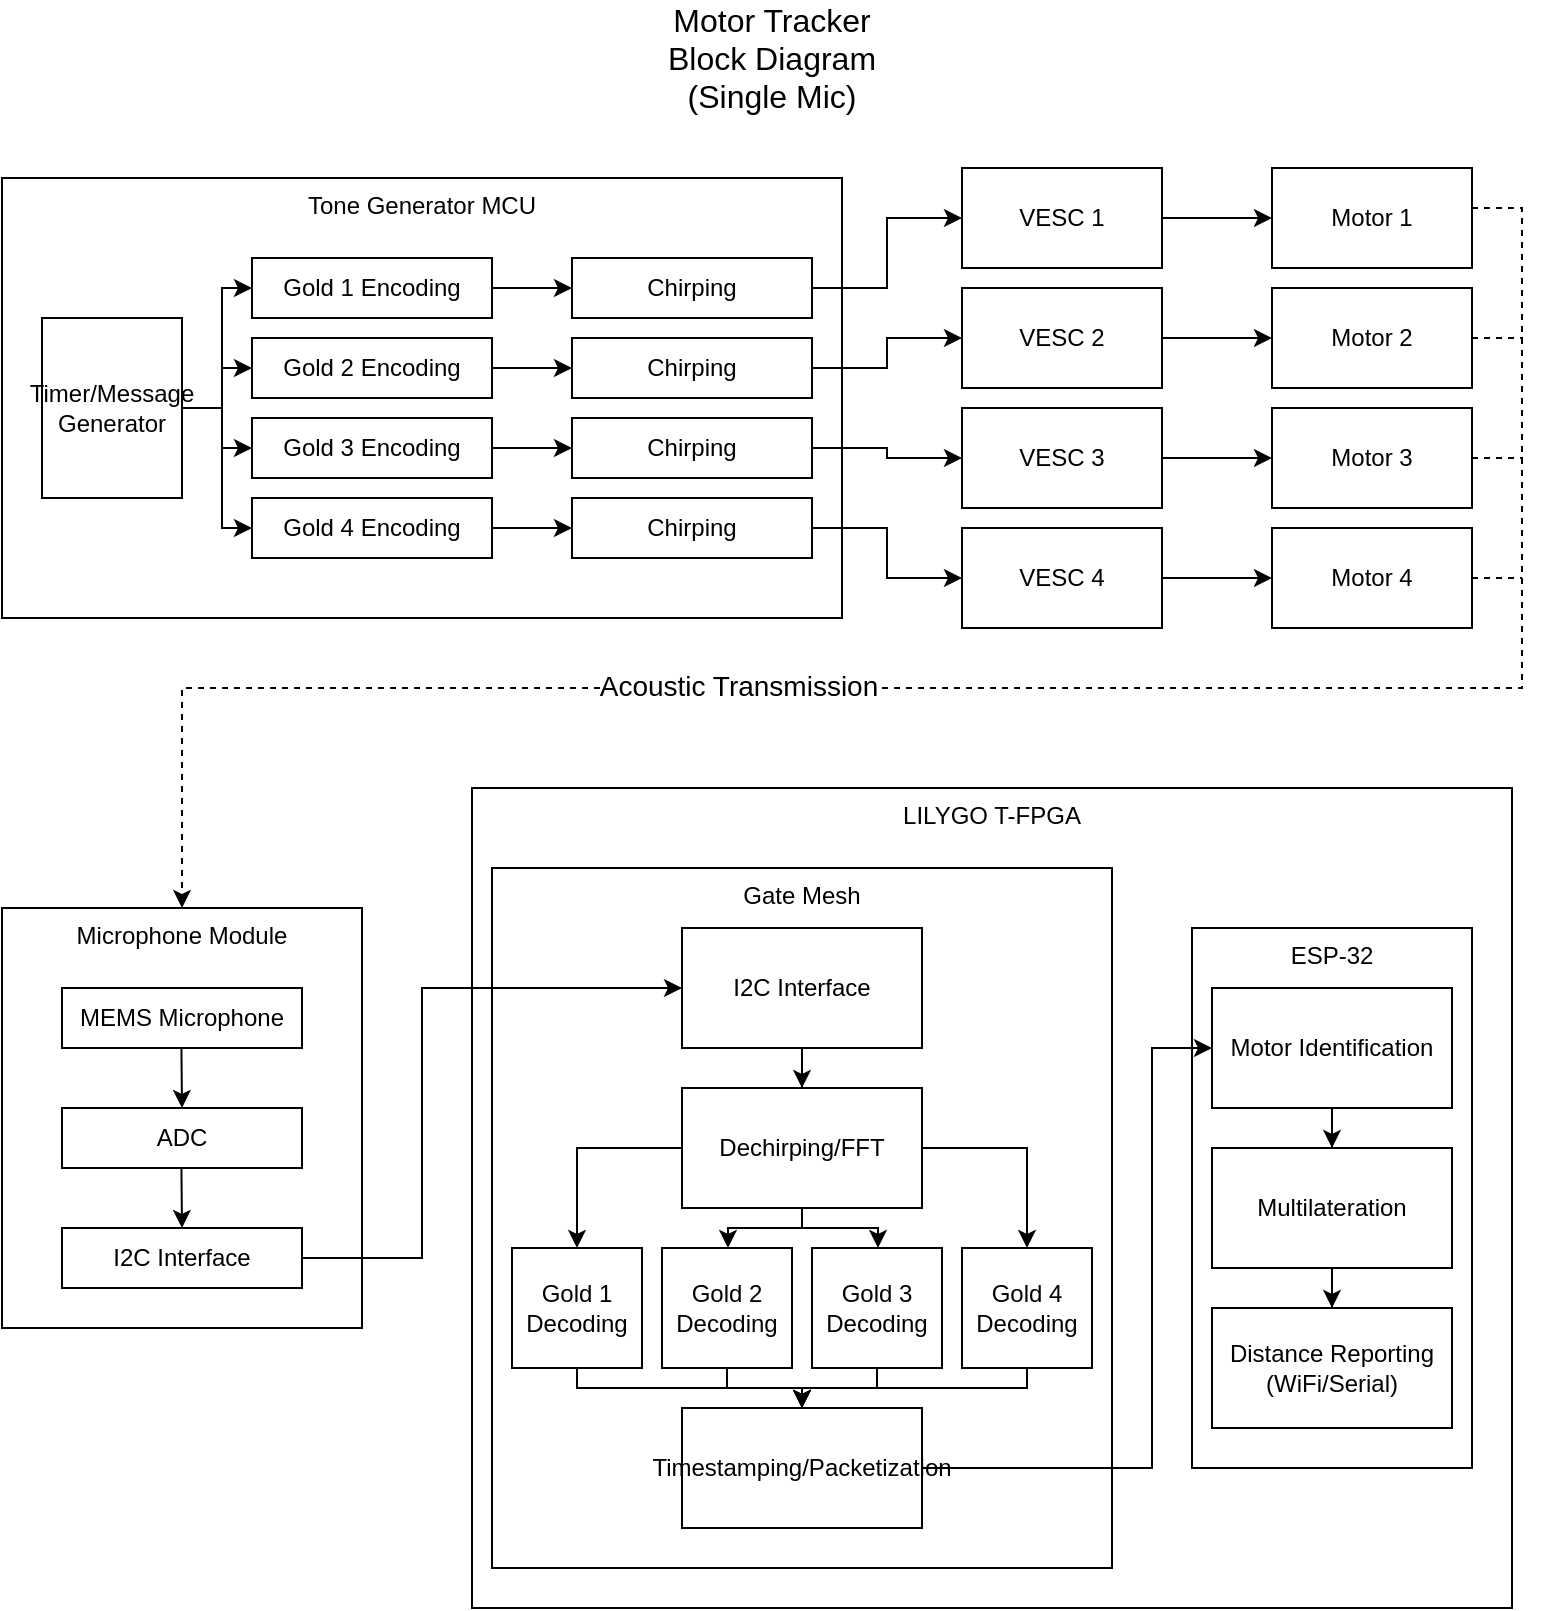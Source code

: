 <mxfile version="28.1.2">
  <diagram name="Page-1" id="JiWPZ9h_1q2T4OyDSVtu">
    <mxGraphModel dx="772" dy="1579" grid="1" gridSize="10" guides="1" tooltips="1" connect="1" arrows="1" fold="1" page="1" pageScale="1" pageWidth="850" pageHeight="1100" math="0" shadow="0">
      <root>
        <mxCell id="0" />
        <mxCell id="1" parent="0" />
        <mxCell id="axjzoKotY6OT-XX8PcPx-15" value="LILYGO T-FPGA" style="rounded=0;whiteSpace=wrap;html=1;verticalAlign=top;" parent="1" vertex="1">
          <mxGeometry x="275" y="390" width="520" height="410" as="geometry" />
        </mxCell>
        <mxCell id="axjzoKotY6OT-XX8PcPx-2" value="Motor Tracker Block Diagram (Single Mic)" style="text;html=1;align=center;verticalAlign=middle;whiteSpace=wrap;rounded=0;fontSize=16;" parent="1" vertex="1">
          <mxGeometry x="365" y="10" width="120" height="30" as="geometry" />
        </mxCell>
        <mxCell id="axjzoKotY6OT-XX8PcPx-4" value="Microphone Module" style="rounded=0;whiteSpace=wrap;html=1;verticalAlign=top;" parent="1" vertex="1">
          <mxGeometry x="40" y="450" width="180" height="210" as="geometry" />
        </mxCell>
        <mxCell id="axjzoKotY6OT-XX8PcPx-5" value="MEMS Microphone" style="rounded=0;whiteSpace=wrap;html=1;" parent="1" vertex="1">
          <mxGeometry x="70" y="490" width="120" height="30" as="geometry" />
        </mxCell>
        <mxCell id="axjzoKotY6OT-XX8PcPx-6" value="ADC" style="rounded=0;whiteSpace=wrap;html=1;" parent="1" vertex="1">
          <mxGeometry x="70" y="550" width="120" height="30" as="geometry" />
        </mxCell>
        <mxCell id="axjzoKotY6OT-XX8PcPx-7" value="" style="endArrow=classic;html=1;rounded=0;entryX=0.5;entryY=0;entryDx=0;entryDy=0;" parent="1" target="axjzoKotY6OT-XX8PcPx-6" edge="1">
          <mxGeometry width="50" height="50" relative="1" as="geometry">
            <mxPoint x="129.71" y="520" as="sourcePoint" />
            <mxPoint x="129.71" y="570" as="targetPoint" />
          </mxGeometry>
        </mxCell>
        <mxCell id="axjzoKotY6OT-XX8PcPx-21" value="Gate Mesh" style="rounded=0;whiteSpace=wrap;html=1;verticalAlign=top;" parent="1" vertex="1">
          <mxGeometry x="285" y="430" width="310" height="350" as="geometry" />
        </mxCell>
        <mxCell id="axjzoKotY6OT-XX8PcPx-23" style="edgeStyle=orthogonalEdgeStyle;rounded=0;orthogonalLoop=1;jettySize=auto;html=1;entryX=0;entryY=0.5;entryDx=0;entryDy=0;" parent="1" source="axjzoKotY6OT-XX8PcPx-9" target="axjzoKotY6OT-XX8PcPx-13" edge="1">
          <mxGeometry relative="1" as="geometry">
            <Array as="points">
              <mxPoint x="250" y="625" />
              <mxPoint x="250" y="490" />
            </Array>
          </mxGeometry>
        </mxCell>
        <mxCell id="axjzoKotY6OT-XX8PcPx-9" value="&lt;div&gt;I2C Interface&lt;/div&gt;" style="rounded=0;whiteSpace=wrap;html=1;" parent="1" vertex="1">
          <mxGeometry x="70" y="610" width="120" height="30" as="geometry" />
        </mxCell>
        <mxCell id="axjzoKotY6OT-XX8PcPx-10" value="" style="endArrow=classic;html=1;rounded=0;entryX=0.5;entryY=0;entryDx=0;entryDy=0;" parent="1" target="axjzoKotY6OT-XX8PcPx-9" edge="1">
          <mxGeometry width="50" height="50" relative="1" as="geometry">
            <mxPoint x="129.71" y="580" as="sourcePoint" />
            <mxPoint x="129.71" y="630" as="targetPoint" />
          </mxGeometry>
        </mxCell>
        <mxCell id="axjzoKotY6OT-XX8PcPx-19" style="edgeStyle=orthogonalEdgeStyle;rounded=0;orthogonalLoop=1;jettySize=auto;html=1;" parent="1" source="axjzoKotY6OT-XX8PcPx-13" target="axjzoKotY6OT-XX8PcPx-17" edge="1">
          <mxGeometry relative="1" as="geometry" />
        </mxCell>
        <mxCell id="axjzoKotY6OT-XX8PcPx-13" value="&lt;div&gt;I2C Interface&lt;/div&gt;" style="rounded=0;whiteSpace=wrap;html=1;" parent="1" vertex="1">
          <mxGeometry x="380" y="460" width="120" height="60" as="geometry" />
        </mxCell>
        <mxCell id="KkfcDGEK2xUWVViiMSnf-19" style="edgeStyle=orthogonalEdgeStyle;rounded=0;orthogonalLoop=1;jettySize=auto;html=1;entryX=0.5;entryY=0;entryDx=0;entryDy=0;" edge="1" parent="1" source="axjzoKotY6OT-XX8PcPx-17" target="axjzoKotY6OT-XX8PcPx-20">
          <mxGeometry relative="1" as="geometry" />
        </mxCell>
        <mxCell id="KkfcDGEK2xUWVViiMSnf-24" style="edgeStyle=orthogonalEdgeStyle;rounded=0;orthogonalLoop=1;jettySize=auto;html=1;" edge="1" parent="1" source="axjzoKotY6OT-XX8PcPx-17" target="KkfcDGEK2xUWVViiMSnf-15">
          <mxGeometry relative="1" as="geometry">
            <Array as="points">
              <mxPoint x="440" y="610" />
              <mxPoint x="403" y="610" />
            </Array>
          </mxGeometry>
        </mxCell>
        <mxCell id="KkfcDGEK2xUWVViiMSnf-25" style="edgeStyle=orthogonalEdgeStyle;rounded=0;orthogonalLoop=1;jettySize=auto;html=1;" edge="1" parent="1" source="axjzoKotY6OT-XX8PcPx-17" target="KkfcDGEK2xUWVViiMSnf-16">
          <mxGeometry relative="1" as="geometry">
            <Array as="points">
              <mxPoint x="440" y="610" />
              <mxPoint x="478" y="610" />
            </Array>
          </mxGeometry>
        </mxCell>
        <mxCell id="KkfcDGEK2xUWVViiMSnf-26" style="edgeStyle=orthogonalEdgeStyle;rounded=0;orthogonalLoop=1;jettySize=auto;html=1;" edge="1" parent="1" source="axjzoKotY6OT-XX8PcPx-17" target="KkfcDGEK2xUWVViiMSnf-17">
          <mxGeometry relative="1" as="geometry" />
        </mxCell>
        <mxCell id="axjzoKotY6OT-XX8PcPx-17" value="Dechirping/FFT" style="whiteSpace=wrap;html=1;rounded=0;" parent="1" vertex="1">
          <mxGeometry x="380" y="540" width="120" height="60" as="geometry" />
        </mxCell>
        <mxCell id="KkfcDGEK2xUWVViiMSnf-27" style="edgeStyle=orthogonalEdgeStyle;rounded=0;orthogonalLoop=1;jettySize=auto;html=1;" edge="1" parent="1" source="axjzoKotY6OT-XX8PcPx-20" target="KkfcDGEK2xUWVViiMSnf-2">
          <mxGeometry relative="1" as="geometry">
            <Array as="points">
              <mxPoint x="327" y="690" />
              <mxPoint x="440" y="690" />
            </Array>
          </mxGeometry>
        </mxCell>
        <mxCell id="axjzoKotY6OT-XX8PcPx-20" value="Gold 1 Decoding" style="rounded=0;whiteSpace=wrap;html=1;" parent="1" vertex="1">
          <mxGeometry x="295" y="620" width="65" height="60" as="geometry" />
        </mxCell>
        <mxCell id="axjzoKotY6OT-XX8PcPx-24" value="&lt;div&gt;ESP-32&lt;/div&gt;" style="rounded=0;whiteSpace=wrap;html=1;verticalAlign=top;" parent="1" vertex="1">
          <mxGeometry x="635" y="460" width="140" height="270" as="geometry" />
        </mxCell>
        <mxCell id="KkfcDGEK2xUWVViiMSnf-7" style="edgeStyle=orthogonalEdgeStyle;rounded=0;orthogonalLoop=1;jettySize=auto;html=1;" edge="1" parent="1" source="axjzoKotY6OT-XX8PcPx-25" target="KkfcDGEK2xUWVViiMSnf-5">
          <mxGeometry relative="1" as="geometry" />
        </mxCell>
        <mxCell id="axjzoKotY6OT-XX8PcPx-25" value="Motor Identification" style="rounded=0;whiteSpace=wrap;html=1;" parent="1" vertex="1">
          <mxGeometry x="645" y="490" width="120" height="60" as="geometry" />
        </mxCell>
        <mxCell id="KkfcDGEK2xUWVViiMSnf-31" style="edgeStyle=orthogonalEdgeStyle;rounded=0;orthogonalLoop=1;jettySize=auto;html=1;" edge="1" parent="1" source="KkfcDGEK2xUWVViiMSnf-2" target="axjzoKotY6OT-XX8PcPx-25">
          <mxGeometry relative="1" as="geometry">
            <Array as="points">
              <mxPoint x="615" y="730" />
              <mxPoint x="615" y="520" />
            </Array>
          </mxGeometry>
        </mxCell>
        <mxCell id="KkfcDGEK2xUWVViiMSnf-2" value="&lt;div&gt;Timestamping/Packetization&lt;/div&gt;" style="rounded=0;whiteSpace=wrap;html=1;" vertex="1" parent="1">
          <mxGeometry x="380" y="700" width="120" height="60" as="geometry" />
        </mxCell>
        <mxCell id="KkfcDGEK2xUWVViiMSnf-8" style="edgeStyle=orthogonalEdgeStyle;rounded=0;orthogonalLoop=1;jettySize=auto;html=1;" edge="1" parent="1" source="KkfcDGEK2xUWVViiMSnf-5" target="KkfcDGEK2xUWVViiMSnf-6">
          <mxGeometry relative="1" as="geometry" />
        </mxCell>
        <mxCell id="KkfcDGEK2xUWVViiMSnf-5" value="&lt;div&gt;Multilateration&lt;/div&gt;" style="rounded=0;whiteSpace=wrap;html=1;" vertex="1" parent="1">
          <mxGeometry x="645" y="570" width="120" height="60" as="geometry" />
        </mxCell>
        <mxCell id="KkfcDGEK2xUWVViiMSnf-6" value="&lt;div&gt;Distance Reporting (WiFi/Serial)&lt;/div&gt;" style="rounded=0;whiteSpace=wrap;html=1;" vertex="1" parent="1">
          <mxGeometry x="645" y="650" width="120" height="60" as="geometry" />
        </mxCell>
        <mxCell id="KkfcDGEK2xUWVViiMSnf-28" style="edgeStyle=orthogonalEdgeStyle;rounded=0;orthogonalLoop=1;jettySize=auto;html=1;" edge="1" parent="1" source="KkfcDGEK2xUWVViiMSnf-15" target="KkfcDGEK2xUWVViiMSnf-2">
          <mxGeometry relative="1" as="geometry">
            <Array as="points">
              <mxPoint x="403" y="690" />
              <mxPoint x="440" y="690" />
            </Array>
          </mxGeometry>
        </mxCell>
        <mxCell id="KkfcDGEK2xUWVViiMSnf-15" value="Gold 2 Decoding" style="rounded=0;whiteSpace=wrap;html=1;" vertex="1" parent="1">
          <mxGeometry x="370" y="620" width="65" height="60" as="geometry" />
        </mxCell>
        <mxCell id="KkfcDGEK2xUWVViiMSnf-29" style="edgeStyle=orthogonalEdgeStyle;rounded=0;orthogonalLoop=1;jettySize=auto;html=1;" edge="1" parent="1" source="KkfcDGEK2xUWVViiMSnf-16" target="KkfcDGEK2xUWVViiMSnf-2">
          <mxGeometry relative="1" as="geometry">
            <Array as="points">
              <mxPoint x="477" y="690" />
              <mxPoint x="440" y="690" />
            </Array>
          </mxGeometry>
        </mxCell>
        <mxCell id="KkfcDGEK2xUWVViiMSnf-16" value="Gold 3 Decoding" style="rounded=0;whiteSpace=wrap;html=1;" vertex="1" parent="1">
          <mxGeometry x="445" y="620" width="65" height="60" as="geometry" />
        </mxCell>
        <mxCell id="KkfcDGEK2xUWVViiMSnf-30" style="edgeStyle=orthogonalEdgeStyle;rounded=0;orthogonalLoop=1;jettySize=auto;html=1;" edge="1" parent="1" source="KkfcDGEK2xUWVViiMSnf-17" target="KkfcDGEK2xUWVViiMSnf-2">
          <mxGeometry relative="1" as="geometry">
            <Array as="points">
              <mxPoint x="553" y="690" />
              <mxPoint x="440" y="690" />
            </Array>
          </mxGeometry>
        </mxCell>
        <mxCell id="KkfcDGEK2xUWVViiMSnf-17" value="Gold 4 Decoding" style="rounded=0;whiteSpace=wrap;html=1;" vertex="1" parent="1">
          <mxGeometry x="520" y="620" width="65" height="60" as="geometry" />
        </mxCell>
        <mxCell id="KkfcDGEK2xUWVViiMSnf-32" value="Tone Generator MCU" style="rounded=0;whiteSpace=wrap;html=1;verticalAlign=top;" vertex="1" parent="1">
          <mxGeometry x="40" y="85" width="420" height="220" as="geometry" />
        </mxCell>
        <mxCell id="KkfcDGEK2xUWVViiMSnf-56" style="edgeStyle=orthogonalEdgeStyle;rounded=0;orthogonalLoop=1;jettySize=auto;html=1;" edge="1" parent="1" source="KkfcDGEK2xUWVViiMSnf-33" target="KkfcDGEK2xUWVViiMSnf-34">
          <mxGeometry relative="1" as="geometry" />
        </mxCell>
        <mxCell id="KkfcDGEK2xUWVViiMSnf-57" style="edgeStyle=orthogonalEdgeStyle;rounded=0;orthogonalLoop=1;jettySize=auto;html=1;" edge="1" parent="1" source="KkfcDGEK2xUWVViiMSnf-33" target="KkfcDGEK2xUWVViiMSnf-35">
          <mxGeometry relative="1" as="geometry" />
        </mxCell>
        <mxCell id="KkfcDGEK2xUWVViiMSnf-58" style="edgeStyle=orthogonalEdgeStyle;rounded=0;orthogonalLoop=1;jettySize=auto;html=1;" edge="1" parent="1" source="KkfcDGEK2xUWVViiMSnf-33" target="KkfcDGEK2xUWVViiMSnf-36">
          <mxGeometry relative="1" as="geometry" />
        </mxCell>
        <mxCell id="KkfcDGEK2xUWVViiMSnf-59" style="edgeStyle=orthogonalEdgeStyle;rounded=0;orthogonalLoop=1;jettySize=auto;html=1;entryX=0;entryY=0.5;entryDx=0;entryDy=0;" edge="1" parent="1" source="KkfcDGEK2xUWVViiMSnf-33" target="KkfcDGEK2xUWVViiMSnf-37">
          <mxGeometry relative="1" as="geometry" />
        </mxCell>
        <mxCell id="KkfcDGEK2xUWVViiMSnf-33" value="Timer/Message Generator" style="rounded=0;whiteSpace=wrap;html=1;" vertex="1" parent="1">
          <mxGeometry x="60" y="155" width="70" height="90" as="geometry" />
        </mxCell>
        <mxCell id="KkfcDGEK2xUWVViiMSnf-60" style="edgeStyle=orthogonalEdgeStyle;rounded=0;orthogonalLoop=1;jettySize=auto;html=1;" edge="1" parent="1" source="KkfcDGEK2xUWVViiMSnf-34" target="KkfcDGEK2xUWVViiMSnf-38">
          <mxGeometry relative="1" as="geometry" />
        </mxCell>
        <mxCell id="KkfcDGEK2xUWVViiMSnf-34" value="Gold 1 Encoding" style="rounded=0;whiteSpace=wrap;html=1;" vertex="1" parent="1">
          <mxGeometry x="165" y="125" width="120" height="30" as="geometry" />
        </mxCell>
        <mxCell id="KkfcDGEK2xUWVViiMSnf-61" style="edgeStyle=orthogonalEdgeStyle;rounded=0;orthogonalLoop=1;jettySize=auto;html=1;" edge="1" parent="1" source="KkfcDGEK2xUWVViiMSnf-35" target="KkfcDGEK2xUWVViiMSnf-39">
          <mxGeometry relative="1" as="geometry" />
        </mxCell>
        <mxCell id="KkfcDGEK2xUWVViiMSnf-35" value="Gold 2 Encoding" style="rounded=0;whiteSpace=wrap;html=1;" vertex="1" parent="1">
          <mxGeometry x="165" y="165" width="120" height="30" as="geometry" />
        </mxCell>
        <mxCell id="KkfcDGEK2xUWVViiMSnf-62" style="edgeStyle=orthogonalEdgeStyle;rounded=0;orthogonalLoop=1;jettySize=auto;html=1;entryX=0;entryY=0.5;entryDx=0;entryDy=0;" edge="1" parent="1" source="KkfcDGEK2xUWVViiMSnf-36" target="KkfcDGEK2xUWVViiMSnf-40">
          <mxGeometry relative="1" as="geometry" />
        </mxCell>
        <mxCell id="KkfcDGEK2xUWVViiMSnf-36" value="Gold 3 Encoding" style="rounded=0;whiteSpace=wrap;html=1;" vertex="1" parent="1">
          <mxGeometry x="165" y="205" width="120" height="30" as="geometry" />
        </mxCell>
        <mxCell id="KkfcDGEK2xUWVViiMSnf-63" style="edgeStyle=orthogonalEdgeStyle;rounded=0;orthogonalLoop=1;jettySize=auto;html=1;" edge="1" parent="1" source="KkfcDGEK2xUWVViiMSnf-37" target="KkfcDGEK2xUWVViiMSnf-41">
          <mxGeometry relative="1" as="geometry" />
        </mxCell>
        <mxCell id="KkfcDGEK2xUWVViiMSnf-37" value="Gold 4 Encoding" style="rounded=0;whiteSpace=wrap;html=1;" vertex="1" parent="1">
          <mxGeometry x="165" y="245" width="120" height="30" as="geometry" />
        </mxCell>
        <mxCell id="KkfcDGEK2xUWVViiMSnf-64" style="edgeStyle=orthogonalEdgeStyle;rounded=0;orthogonalLoop=1;jettySize=auto;html=1;entryX=0;entryY=0.5;entryDx=0;entryDy=0;" edge="1" parent="1" source="KkfcDGEK2xUWVViiMSnf-38" target="KkfcDGEK2xUWVViiMSnf-42">
          <mxGeometry relative="1" as="geometry" />
        </mxCell>
        <mxCell id="KkfcDGEK2xUWVViiMSnf-38" value="Chirping" style="rounded=0;whiteSpace=wrap;html=1;" vertex="1" parent="1">
          <mxGeometry x="325" y="125" width="120" height="30" as="geometry" />
        </mxCell>
        <mxCell id="KkfcDGEK2xUWVViiMSnf-65" style="edgeStyle=orthogonalEdgeStyle;rounded=0;orthogonalLoop=1;jettySize=auto;html=1;entryX=0;entryY=0.5;entryDx=0;entryDy=0;" edge="1" parent="1" source="KkfcDGEK2xUWVViiMSnf-39" target="KkfcDGEK2xUWVViiMSnf-43">
          <mxGeometry relative="1" as="geometry" />
        </mxCell>
        <mxCell id="KkfcDGEK2xUWVViiMSnf-39" value="Chirping" style="rounded=0;whiteSpace=wrap;html=1;" vertex="1" parent="1">
          <mxGeometry x="325" y="165" width="120" height="30" as="geometry" />
        </mxCell>
        <mxCell id="KkfcDGEK2xUWVViiMSnf-66" style="edgeStyle=orthogonalEdgeStyle;rounded=0;orthogonalLoop=1;jettySize=auto;html=1;entryX=0;entryY=0.5;entryDx=0;entryDy=0;" edge="1" parent="1" source="KkfcDGEK2xUWVViiMSnf-40" target="KkfcDGEK2xUWVViiMSnf-44">
          <mxGeometry relative="1" as="geometry" />
        </mxCell>
        <mxCell id="KkfcDGEK2xUWVViiMSnf-40" value="Chirping" style="rounded=0;whiteSpace=wrap;html=1;" vertex="1" parent="1">
          <mxGeometry x="325" y="205" width="120" height="30" as="geometry" />
        </mxCell>
        <mxCell id="KkfcDGEK2xUWVViiMSnf-67" style="edgeStyle=orthogonalEdgeStyle;rounded=0;orthogonalLoop=1;jettySize=auto;html=1;entryX=0;entryY=0.5;entryDx=0;entryDy=0;" edge="1" parent="1" source="KkfcDGEK2xUWVViiMSnf-41" target="KkfcDGEK2xUWVViiMSnf-45">
          <mxGeometry relative="1" as="geometry" />
        </mxCell>
        <mxCell id="KkfcDGEK2xUWVViiMSnf-41" value="Chirping" style="rounded=0;whiteSpace=wrap;html=1;" vertex="1" parent="1">
          <mxGeometry x="325" y="245" width="120" height="30" as="geometry" />
        </mxCell>
        <mxCell id="KkfcDGEK2xUWVViiMSnf-68" style="edgeStyle=orthogonalEdgeStyle;rounded=0;orthogonalLoop=1;jettySize=auto;html=1;entryX=0;entryY=0.5;entryDx=0;entryDy=0;" edge="1" parent="1" source="KkfcDGEK2xUWVViiMSnf-42" target="KkfcDGEK2xUWVViiMSnf-48">
          <mxGeometry relative="1" as="geometry" />
        </mxCell>
        <mxCell id="KkfcDGEK2xUWVViiMSnf-42" value="VESC 1" style="rounded=0;whiteSpace=wrap;html=1;" vertex="1" parent="1">
          <mxGeometry x="520" y="80" width="100" height="50" as="geometry" />
        </mxCell>
        <mxCell id="KkfcDGEK2xUWVViiMSnf-69" style="edgeStyle=orthogonalEdgeStyle;rounded=0;orthogonalLoop=1;jettySize=auto;html=1;" edge="1" parent="1" source="KkfcDGEK2xUWVViiMSnf-43" target="KkfcDGEK2xUWVViiMSnf-49">
          <mxGeometry relative="1" as="geometry" />
        </mxCell>
        <mxCell id="KkfcDGEK2xUWVViiMSnf-43" value="VESC 2" style="rounded=0;whiteSpace=wrap;html=1;" vertex="1" parent="1">
          <mxGeometry x="520" y="140" width="100" height="50" as="geometry" />
        </mxCell>
        <mxCell id="KkfcDGEK2xUWVViiMSnf-70" style="edgeStyle=orthogonalEdgeStyle;rounded=0;orthogonalLoop=1;jettySize=auto;html=1;" edge="1" parent="1" source="KkfcDGEK2xUWVViiMSnf-44" target="KkfcDGEK2xUWVViiMSnf-50">
          <mxGeometry relative="1" as="geometry" />
        </mxCell>
        <mxCell id="KkfcDGEK2xUWVViiMSnf-44" value="VESC 3" style="rounded=0;whiteSpace=wrap;html=1;" vertex="1" parent="1">
          <mxGeometry x="520" y="200" width="100" height="50" as="geometry" />
        </mxCell>
        <mxCell id="KkfcDGEK2xUWVViiMSnf-71" style="edgeStyle=orthogonalEdgeStyle;rounded=0;orthogonalLoop=1;jettySize=auto;html=1;" edge="1" parent="1" source="KkfcDGEK2xUWVViiMSnf-45" target="KkfcDGEK2xUWVViiMSnf-51">
          <mxGeometry relative="1" as="geometry" />
        </mxCell>
        <mxCell id="KkfcDGEK2xUWVViiMSnf-45" value="VESC 4" style="rounded=0;whiteSpace=wrap;html=1;" vertex="1" parent="1">
          <mxGeometry x="520" y="260" width="100" height="50" as="geometry" />
        </mxCell>
        <mxCell id="KkfcDGEK2xUWVViiMSnf-52" style="edgeStyle=orthogonalEdgeStyle;rounded=0;orthogonalLoop=1;jettySize=auto;html=1;dashed=1;" edge="1" parent="1" source="KkfcDGEK2xUWVViiMSnf-48" target="axjzoKotY6OT-XX8PcPx-4">
          <mxGeometry relative="1" as="geometry">
            <Array as="points">
              <mxPoint x="800" y="100" />
              <mxPoint x="800" y="340" />
              <mxPoint x="130" y="340" />
            </Array>
          </mxGeometry>
        </mxCell>
        <mxCell id="KkfcDGEK2xUWVViiMSnf-72" value="&lt;font style=&quot;font-size: 14px;&quot;&gt;Acoustic Transmission&lt;/font&gt;" style="edgeLabel;html=1;align=center;verticalAlign=middle;resizable=0;points=[];" vertex="1" connectable="0" parent="KkfcDGEK2xUWVViiMSnf-52">
          <mxGeometry x="0.016" y="-1" relative="1" as="geometry">
            <mxPoint x="-126" as="offset" />
          </mxGeometry>
        </mxCell>
        <mxCell id="KkfcDGEK2xUWVViiMSnf-48" value="Motor 1" style="rounded=0;whiteSpace=wrap;html=1;" vertex="1" parent="1">
          <mxGeometry x="675" y="80" width="100" height="50" as="geometry" />
        </mxCell>
        <mxCell id="KkfcDGEK2xUWVViiMSnf-53" style="edgeStyle=orthogonalEdgeStyle;rounded=0;orthogonalLoop=1;jettySize=auto;html=1;dashed=1;endArrow=none;endFill=0;" edge="1" parent="1" source="KkfcDGEK2xUWVViiMSnf-49">
          <mxGeometry relative="1" as="geometry">
            <mxPoint x="800" y="170" as="targetPoint" />
            <Array as="points">
              <mxPoint x="800" y="165" />
            </Array>
          </mxGeometry>
        </mxCell>
        <mxCell id="KkfcDGEK2xUWVViiMSnf-49" value="Motor 2" style="rounded=0;whiteSpace=wrap;html=1;" vertex="1" parent="1">
          <mxGeometry x="675" y="140" width="100" height="50" as="geometry" />
        </mxCell>
        <mxCell id="KkfcDGEK2xUWVViiMSnf-54" style="edgeStyle=orthogonalEdgeStyle;rounded=0;orthogonalLoop=1;jettySize=auto;html=1;endArrow=none;endFill=0;dashed=1;" edge="1" parent="1" source="KkfcDGEK2xUWVViiMSnf-50">
          <mxGeometry relative="1" as="geometry">
            <mxPoint x="800" y="230" as="targetPoint" />
            <Array as="points">
              <mxPoint x="800" y="225" />
            </Array>
          </mxGeometry>
        </mxCell>
        <mxCell id="KkfcDGEK2xUWVViiMSnf-50" value="Motor 3" style="rounded=0;whiteSpace=wrap;html=1;" vertex="1" parent="1">
          <mxGeometry x="675" y="200" width="100" height="50" as="geometry" />
        </mxCell>
        <mxCell id="KkfcDGEK2xUWVViiMSnf-55" style="edgeStyle=orthogonalEdgeStyle;rounded=0;orthogonalLoop=1;jettySize=auto;html=1;dashed=1;endArrow=none;endFill=0;" edge="1" parent="1" source="KkfcDGEK2xUWVViiMSnf-51">
          <mxGeometry relative="1" as="geometry">
            <mxPoint x="800" y="285" as="targetPoint" />
          </mxGeometry>
        </mxCell>
        <mxCell id="KkfcDGEK2xUWVViiMSnf-51" value="&lt;div&gt;Motor 4&lt;/div&gt;" style="rounded=0;whiteSpace=wrap;html=1;" vertex="1" parent="1">
          <mxGeometry x="675" y="260" width="100" height="50" as="geometry" />
        </mxCell>
      </root>
    </mxGraphModel>
  </diagram>
</mxfile>
